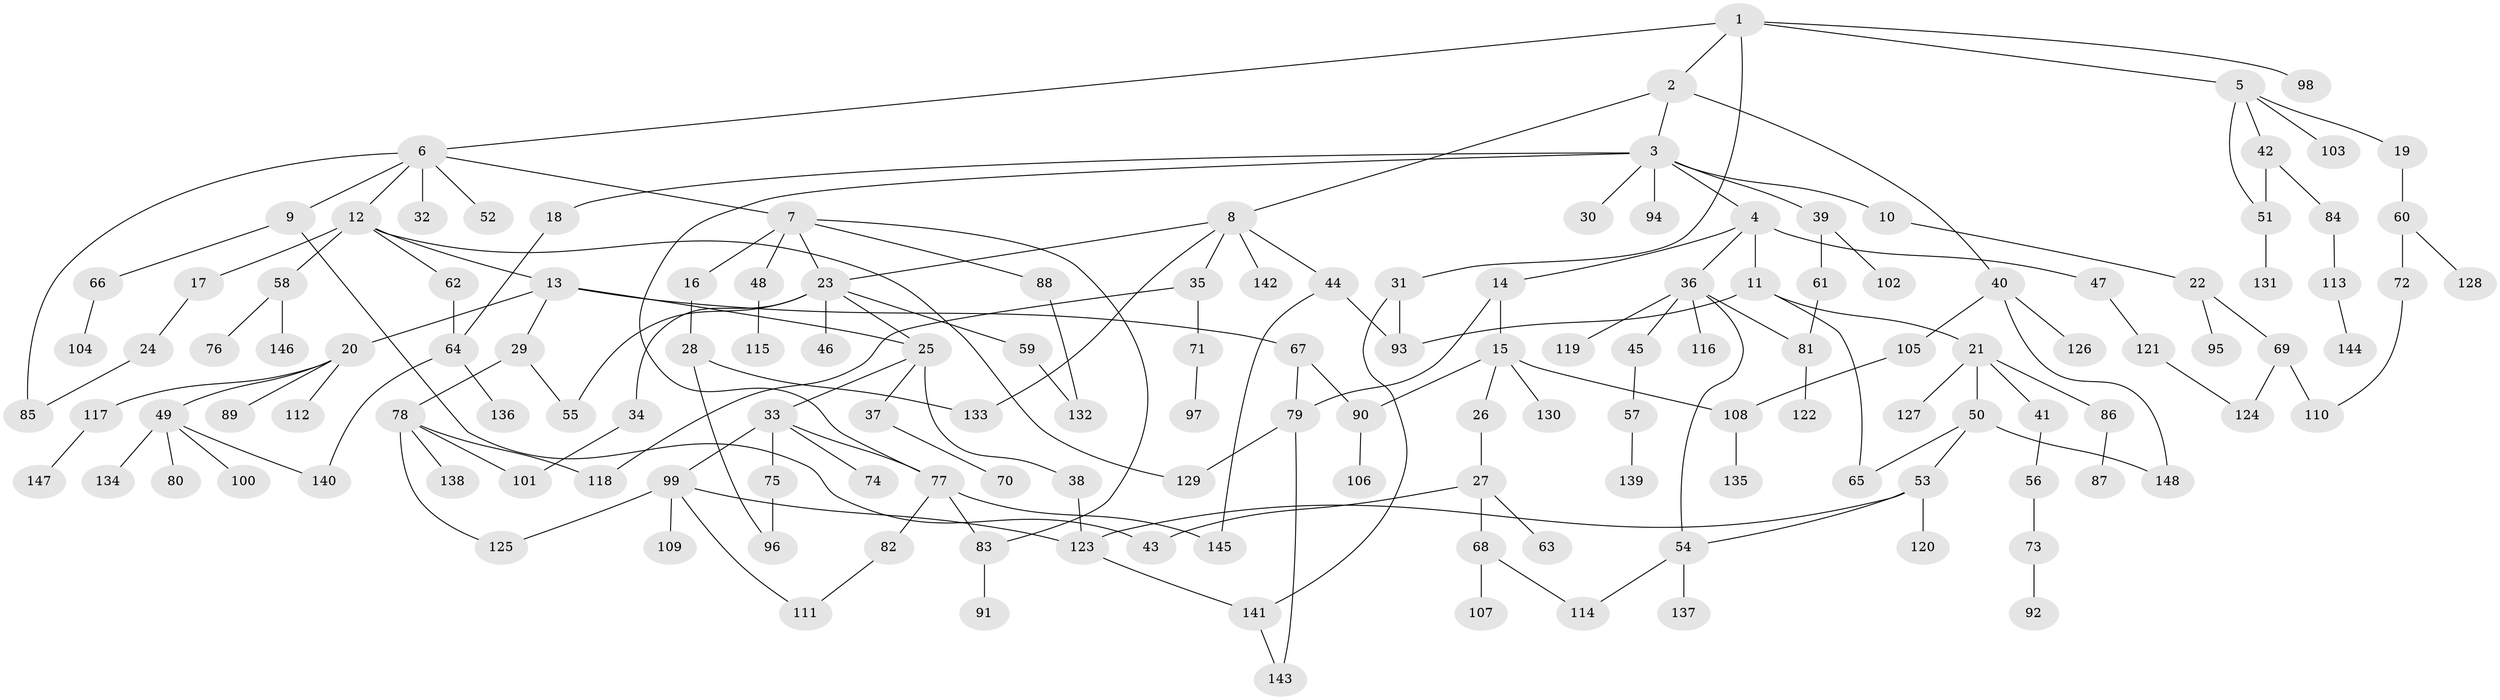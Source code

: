 // Generated by graph-tools (version 1.1) at 2025/10/02/27/25 16:10:56]
// undirected, 148 vertices, 182 edges
graph export_dot {
graph [start="1"]
  node [color=gray90,style=filled];
  1;
  2;
  3;
  4;
  5;
  6;
  7;
  8;
  9;
  10;
  11;
  12;
  13;
  14;
  15;
  16;
  17;
  18;
  19;
  20;
  21;
  22;
  23;
  24;
  25;
  26;
  27;
  28;
  29;
  30;
  31;
  32;
  33;
  34;
  35;
  36;
  37;
  38;
  39;
  40;
  41;
  42;
  43;
  44;
  45;
  46;
  47;
  48;
  49;
  50;
  51;
  52;
  53;
  54;
  55;
  56;
  57;
  58;
  59;
  60;
  61;
  62;
  63;
  64;
  65;
  66;
  67;
  68;
  69;
  70;
  71;
  72;
  73;
  74;
  75;
  76;
  77;
  78;
  79;
  80;
  81;
  82;
  83;
  84;
  85;
  86;
  87;
  88;
  89;
  90;
  91;
  92;
  93;
  94;
  95;
  96;
  97;
  98;
  99;
  100;
  101;
  102;
  103;
  104;
  105;
  106;
  107;
  108;
  109;
  110;
  111;
  112;
  113;
  114;
  115;
  116;
  117;
  118;
  119;
  120;
  121;
  122;
  123;
  124;
  125;
  126;
  127;
  128;
  129;
  130;
  131;
  132;
  133;
  134;
  135;
  136;
  137;
  138;
  139;
  140;
  141;
  142;
  143;
  144;
  145;
  146;
  147;
  148;
  1 -- 2;
  1 -- 5;
  1 -- 6;
  1 -- 31;
  1 -- 98;
  2 -- 3;
  2 -- 8;
  2 -- 40;
  3 -- 4;
  3 -- 10;
  3 -- 18;
  3 -- 30;
  3 -- 39;
  3 -- 77;
  3 -- 94;
  4 -- 11;
  4 -- 14;
  4 -- 36;
  4 -- 47;
  5 -- 19;
  5 -- 42;
  5 -- 51;
  5 -- 103;
  6 -- 7;
  6 -- 9;
  6 -- 12;
  6 -- 32;
  6 -- 52;
  6 -- 85;
  7 -- 16;
  7 -- 48;
  7 -- 88;
  7 -- 83;
  7 -- 23;
  8 -- 23;
  8 -- 35;
  8 -- 44;
  8 -- 142;
  8 -- 133;
  9 -- 66;
  9 -- 43;
  10 -- 22;
  11 -- 21;
  11 -- 65;
  11 -- 93;
  12 -- 13;
  12 -- 17;
  12 -- 58;
  12 -- 62;
  12 -- 129;
  13 -- 20;
  13 -- 25;
  13 -- 29;
  13 -- 67;
  14 -- 15;
  14 -- 79;
  15 -- 26;
  15 -- 130;
  15 -- 90;
  15 -- 108;
  16 -- 28;
  17 -- 24;
  18 -- 64;
  19 -- 60;
  20 -- 49;
  20 -- 89;
  20 -- 112;
  20 -- 117;
  21 -- 41;
  21 -- 50;
  21 -- 86;
  21 -- 127;
  22 -- 69;
  22 -- 95;
  23 -- 34;
  23 -- 46;
  23 -- 59;
  23 -- 55;
  23 -- 25;
  24 -- 85;
  25 -- 33;
  25 -- 37;
  25 -- 38;
  26 -- 27;
  27 -- 43;
  27 -- 63;
  27 -- 68;
  28 -- 96;
  28 -- 133;
  29 -- 55;
  29 -- 78;
  31 -- 141;
  31 -- 93;
  33 -- 74;
  33 -- 75;
  33 -- 99;
  33 -- 77;
  34 -- 101;
  35 -- 71;
  35 -- 118;
  36 -- 45;
  36 -- 81;
  36 -- 116;
  36 -- 119;
  36 -- 54;
  37 -- 70;
  38 -- 123;
  39 -- 61;
  39 -- 102;
  40 -- 105;
  40 -- 126;
  40 -- 148;
  41 -- 56;
  42 -- 84;
  42 -- 51;
  44 -- 93;
  44 -- 145;
  45 -- 57;
  47 -- 121;
  48 -- 115;
  49 -- 80;
  49 -- 100;
  49 -- 134;
  49 -- 140;
  50 -- 53;
  50 -- 148;
  50 -- 65;
  51 -- 131;
  53 -- 54;
  53 -- 120;
  53 -- 123;
  54 -- 114;
  54 -- 137;
  56 -- 73;
  57 -- 139;
  58 -- 76;
  58 -- 146;
  59 -- 132;
  60 -- 72;
  60 -- 128;
  61 -- 81;
  62 -- 64;
  64 -- 136;
  64 -- 140;
  66 -- 104;
  67 -- 90;
  67 -- 79;
  68 -- 107;
  68 -- 114;
  69 -- 110;
  69 -- 124;
  71 -- 97;
  72 -- 110;
  73 -- 92;
  75 -- 96;
  77 -- 82;
  77 -- 83;
  77 -- 145;
  78 -- 101;
  78 -- 138;
  78 -- 118;
  78 -- 125;
  79 -- 143;
  79 -- 129;
  81 -- 122;
  82 -- 111;
  83 -- 91;
  84 -- 113;
  86 -- 87;
  88 -- 132;
  90 -- 106;
  99 -- 109;
  99 -- 111;
  99 -- 125;
  99 -- 123;
  105 -- 108;
  108 -- 135;
  113 -- 144;
  117 -- 147;
  121 -- 124;
  123 -- 141;
  141 -- 143;
}
